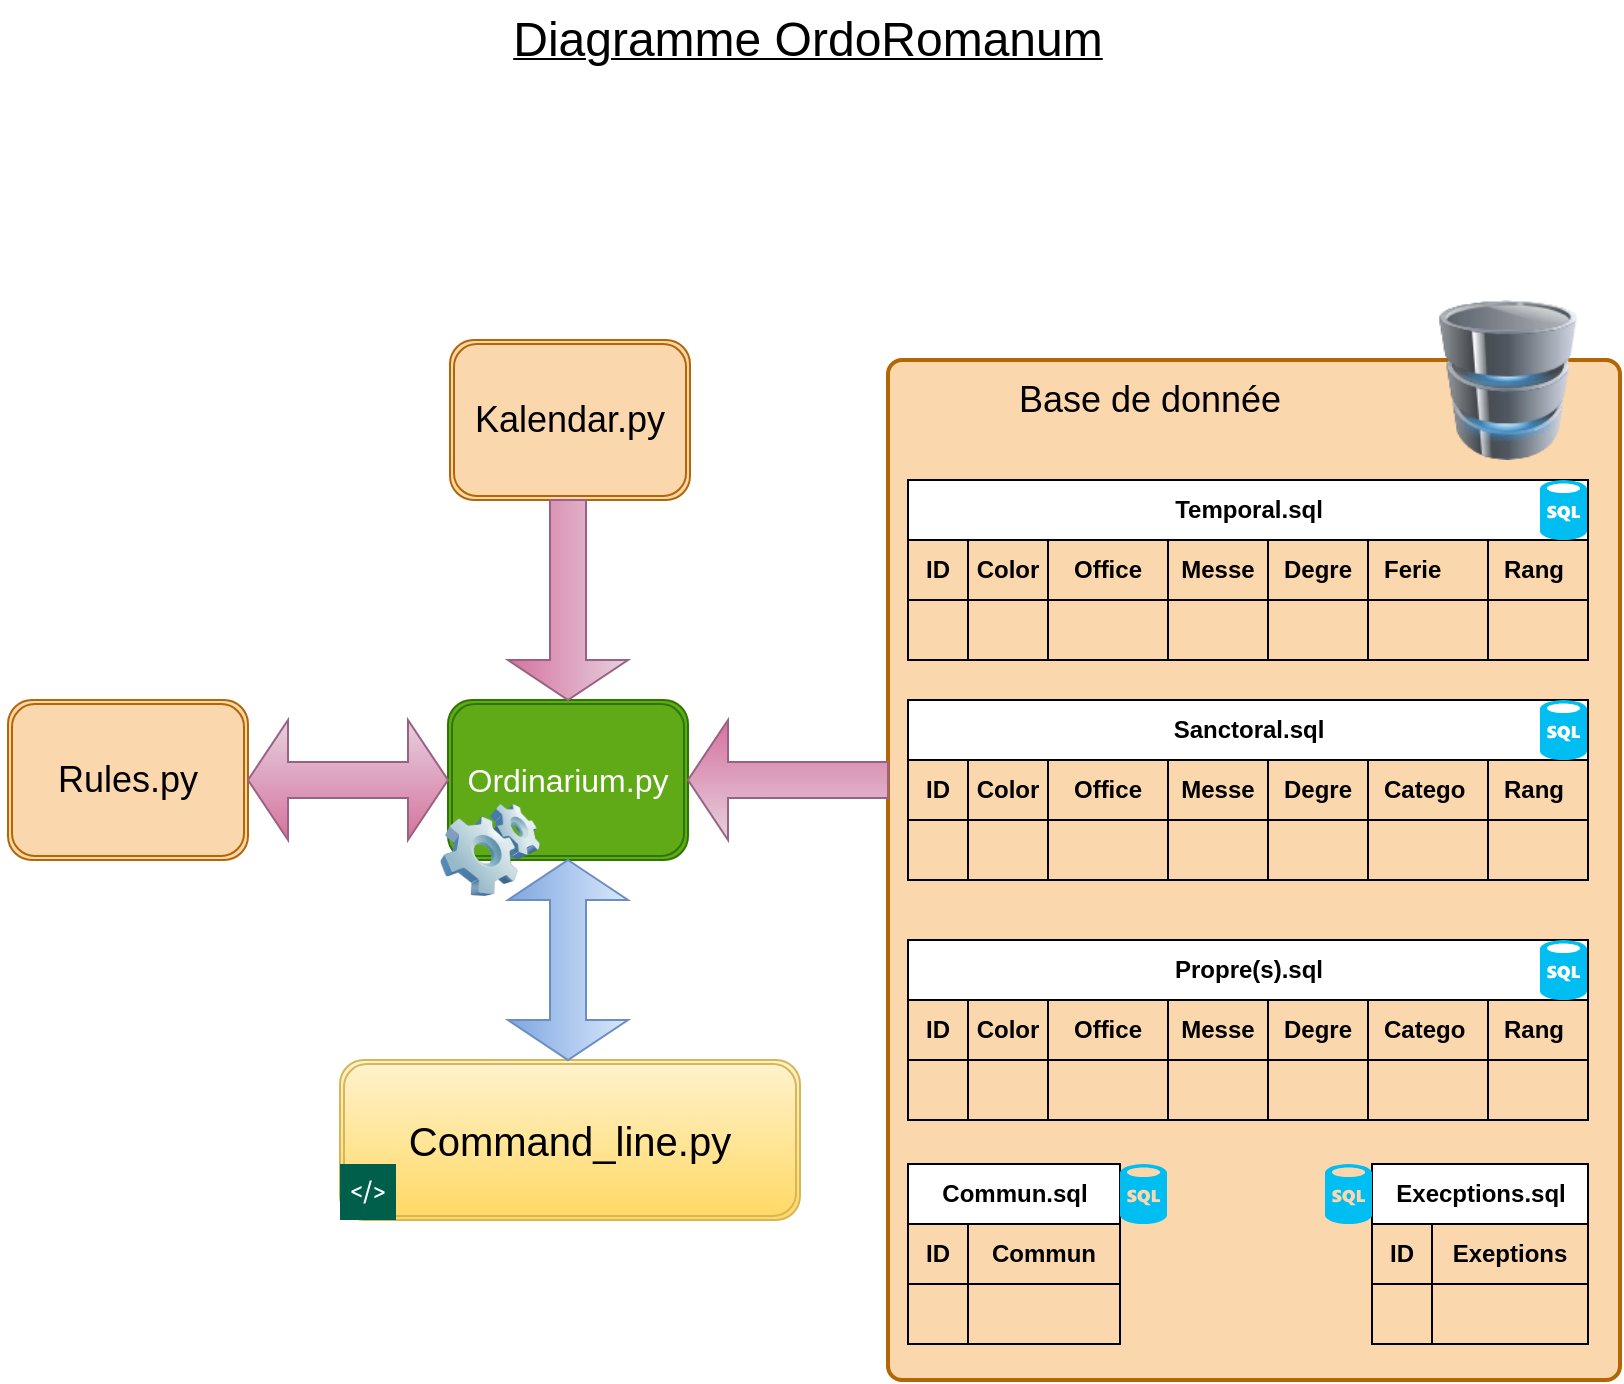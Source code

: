 <mxfile version="24.2.3" type="device">
  <diagram name="Page-1" id="G6x0WOV39ZBXIUZRI9H8">
    <mxGraphModel dx="836" dy="548" grid="1" gridSize="10" guides="1" tooltips="1" connect="1" arrows="1" fold="1" page="1" pageScale="1" pageWidth="827" pageHeight="1169" math="0" shadow="0">
      <root>
        <mxCell id="0" />
        <mxCell id="1" parent="0" />
        <mxCell id="juEXA-RkgmxCGY5cQzQH-128" value="" style="rounded=1;whiteSpace=wrap;html=1;absoluteArcSize=1;arcSize=14;strokeWidth=2;fillColor=#fad7ac;strokeColor=#b46504;" vertex="1" parent="1">
          <mxGeometry x="454" y="210" width="366" height="510" as="geometry" />
        </mxCell>
        <mxCell id="juEXA-RkgmxCGY5cQzQH-1" value="Temporal.sql" style="shape=table;startSize=30;container=1;collapsible=1;childLayout=tableLayout;fixedRows=1;rowLines=0;fontStyle=1;align=center;resizeLast=1;html=1;" vertex="1" parent="1">
          <mxGeometry x="464" y="270" width="340" height="90" as="geometry" />
        </mxCell>
        <mxCell id="juEXA-RkgmxCGY5cQzQH-2" value="" style="shape=tableRow;horizontal=0;startSize=0;swimlaneHead=0;swimlaneBody=0;fillColor=none;collapsible=0;dropTarget=0;points=[[0,0.5],[1,0.5]];portConstraint=eastwest;top=0;left=0;right=0;bottom=1;" vertex="1" parent="juEXA-RkgmxCGY5cQzQH-1">
          <mxGeometry y="30" width="340" height="30" as="geometry" />
        </mxCell>
        <mxCell id="juEXA-RkgmxCGY5cQzQH-3" value="ID" style="shape=partialRectangle;connectable=0;fillColor=none;top=0;left=0;bottom=0;right=0;fontStyle=1;overflow=hidden;whiteSpace=wrap;html=1;" vertex="1" parent="juEXA-RkgmxCGY5cQzQH-2">
          <mxGeometry width="30" height="30" as="geometry">
            <mxRectangle width="30" height="30" as="alternateBounds" />
          </mxGeometry>
        </mxCell>
        <mxCell id="juEXA-RkgmxCGY5cQzQH-22" value="Color" style="shape=partialRectangle;connectable=0;fillColor=none;top=0;left=0;bottom=0;right=0;fontStyle=1;overflow=hidden;whiteSpace=wrap;html=1;" vertex="1" parent="juEXA-RkgmxCGY5cQzQH-2">
          <mxGeometry x="30" width="40" height="30" as="geometry">
            <mxRectangle width="40" height="30" as="alternateBounds" />
          </mxGeometry>
        </mxCell>
        <mxCell id="juEXA-RkgmxCGY5cQzQH-18" value="Office" style="shape=partialRectangle;connectable=0;fillColor=none;top=0;left=0;bottom=0;right=0;fontStyle=1;overflow=hidden;whiteSpace=wrap;html=1;" vertex="1" parent="juEXA-RkgmxCGY5cQzQH-2">
          <mxGeometry x="70" width="60" height="30" as="geometry">
            <mxRectangle width="60" height="30" as="alternateBounds" />
          </mxGeometry>
        </mxCell>
        <mxCell id="juEXA-RkgmxCGY5cQzQH-14" value="Messe" style="shape=partialRectangle;connectable=0;fillColor=none;top=0;left=0;bottom=0;right=0;fontStyle=1;overflow=hidden;whiteSpace=wrap;html=1;" vertex="1" parent="juEXA-RkgmxCGY5cQzQH-2">
          <mxGeometry x="130" width="50" height="30" as="geometry">
            <mxRectangle width="50" height="30" as="alternateBounds" />
          </mxGeometry>
        </mxCell>
        <mxCell id="juEXA-RkgmxCGY5cQzQH-4" value="Degre" style="shape=partialRectangle;connectable=0;fillColor=none;top=0;left=0;bottom=0;right=0;align=left;spacingLeft=6;fontStyle=1;overflow=hidden;whiteSpace=wrap;html=1;" vertex="1" parent="juEXA-RkgmxCGY5cQzQH-2">
          <mxGeometry x="180" width="50" height="30" as="geometry">
            <mxRectangle width="50" height="30" as="alternateBounds" />
          </mxGeometry>
        </mxCell>
        <mxCell id="juEXA-RkgmxCGY5cQzQH-51" value="Ferie" style="shape=partialRectangle;connectable=0;fillColor=none;top=0;left=0;bottom=0;right=0;align=left;spacingLeft=6;fontStyle=1;overflow=hidden;whiteSpace=wrap;html=1;" vertex="1" parent="juEXA-RkgmxCGY5cQzQH-2">
          <mxGeometry x="230" width="60" height="30" as="geometry">
            <mxRectangle width="60" height="30" as="alternateBounds" />
          </mxGeometry>
        </mxCell>
        <mxCell id="juEXA-RkgmxCGY5cQzQH-55" value="Rang" style="shape=partialRectangle;connectable=0;fillColor=none;top=0;left=0;bottom=0;right=0;align=left;spacingLeft=6;fontStyle=1;overflow=hidden;whiteSpace=wrap;html=1;" vertex="1" parent="juEXA-RkgmxCGY5cQzQH-2">
          <mxGeometry x="290" width="50" height="30" as="geometry">
            <mxRectangle width="50" height="30" as="alternateBounds" />
          </mxGeometry>
        </mxCell>
        <mxCell id="juEXA-RkgmxCGY5cQzQH-5" value="" style="shape=tableRow;horizontal=0;startSize=0;swimlaneHead=0;swimlaneBody=0;fillColor=none;collapsible=0;dropTarget=0;points=[[0,0.5],[1,0.5]];portConstraint=eastwest;top=0;left=0;right=0;bottom=0;" vertex="1" parent="juEXA-RkgmxCGY5cQzQH-1">
          <mxGeometry y="60" width="340" height="30" as="geometry" />
        </mxCell>
        <mxCell id="juEXA-RkgmxCGY5cQzQH-6" value="" style="shape=partialRectangle;connectable=0;fillColor=none;top=0;left=0;bottom=0;right=0;editable=1;overflow=hidden;whiteSpace=wrap;html=1;" vertex="1" parent="juEXA-RkgmxCGY5cQzQH-5">
          <mxGeometry width="30" height="30" as="geometry">
            <mxRectangle width="30" height="30" as="alternateBounds" />
          </mxGeometry>
        </mxCell>
        <mxCell id="juEXA-RkgmxCGY5cQzQH-23" style="shape=partialRectangle;connectable=0;fillColor=none;top=0;left=0;bottom=0;right=0;editable=1;overflow=hidden;whiteSpace=wrap;html=1;" vertex="1" parent="juEXA-RkgmxCGY5cQzQH-5">
          <mxGeometry x="30" width="40" height="30" as="geometry">
            <mxRectangle width="40" height="30" as="alternateBounds" />
          </mxGeometry>
        </mxCell>
        <mxCell id="juEXA-RkgmxCGY5cQzQH-19" style="shape=partialRectangle;connectable=0;fillColor=none;top=0;left=0;bottom=0;right=0;editable=1;overflow=hidden;whiteSpace=wrap;html=1;" vertex="1" parent="juEXA-RkgmxCGY5cQzQH-5">
          <mxGeometry x="70" width="60" height="30" as="geometry">
            <mxRectangle width="60" height="30" as="alternateBounds" />
          </mxGeometry>
        </mxCell>
        <mxCell id="juEXA-RkgmxCGY5cQzQH-15" style="shape=partialRectangle;connectable=0;fillColor=none;top=0;left=0;bottom=0;right=0;editable=1;overflow=hidden;whiteSpace=wrap;html=1;" vertex="1" parent="juEXA-RkgmxCGY5cQzQH-5">
          <mxGeometry x="130" width="50" height="30" as="geometry">
            <mxRectangle width="50" height="30" as="alternateBounds" />
          </mxGeometry>
        </mxCell>
        <mxCell id="juEXA-RkgmxCGY5cQzQH-7" value="" style="shape=partialRectangle;connectable=0;fillColor=none;top=0;left=0;bottom=0;right=0;align=left;spacingLeft=6;overflow=hidden;whiteSpace=wrap;html=1;" vertex="1" parent="juEXA-RkgmxCGY5cQzQH-5">
          <mxGeometry x="180" width="50" height="30" as="geometry">
            <mxRectangle width="50" height="30" as="alternateBounds" />
          </mxGeometry>
        </mxCell>
        <mxCell id="juEXA-RkgmxCGY5cQzQH-52" style="shape=partialRectangle;connectable=0;fillColor=none;top=0;left=0;bottom=0;right=0;align=left;spacingLeft=6;overflow=hidden;whiteSpace=wrap;html=1;" vertex="1" parent="juEXA-RkgmxCGY5cQzQH-5">
          <mxGeometry x="230" width="60" height="30" as="geometry">
            <mxRectangle width="60" height="30" as="alternateBounds" />
          </mxGeometry>
        </mxCell>
        <mxCell id="juEXA-RkgmxCGY5cQzQH-56" style="shape=partialRectangle;connectable=0;fillColor=none;top=0;left=0;bottom=0;right=0;align=left;spacingLeft=6;overflow=hidden;whiteSpace=wrap;html=1;" vertex="1" parent="juEXA-RkgmxCGY5cQzQH-5">
          <mxGeometry x="290" width="50" height="30" as="geometry">
            <mxRectangle width="50" height="30" as="alternateBounds" />
          </mxGeometry>
        </mxCell>
        <mxCell id="juEXA-RkgmxCGY5cQzQH-59" value="Sanctoral.sql" style="shape=table;startSize=30;container=1;collapsible=1;childLayout=tableLayout;fixedRows=1;rowLines=0;fontStyle=1;align=center;resizeLast=1;html=1;" vertex="1" parent="1">
          <mxGeometry x="464" y="380" width="340" height="90" as="geometry" />
        </mxCell>
        <mxCell id="juEXA-RkgmxCGY5cQzQH-60" value="" style="shape=tableRow;horizontal=0;startSize=0;swimlaneHead=0;swimlaneBody=0;fillColor=none;collapsible=0;dropTarget=0;points=[[0,0.5],[1,0.5]];portConstraint=eastwest;top=0;left=0;right=0;bottom=1;" vertex="1" parent="juEXA-RkgmxCGY5cQzQH-59">
          <mxGeometry y="30" width="340" height="30" as="geometry" />
        </mxCell>
        <mxCell id="juEXA-RkgmxCGY5cQzQH-61" value="ID" style="shape=partialRectangle;connectable=0;fillColor=none;top=0;left=0;bottom=0;right=0;fontStyle=1;overflow=hidden;whiteSpace=wrap;html=1;" vertex="1" parent="juEXA-RkgmxCGY5cQzQH-60">
          <mxGeometry width="30" height="30" as="geometry">
            <mxRectangle width="30" height="30" as="alternateBounds" />
          </mxGeometry>
        </mxCell>
        <mxCell id="juEXA-RkgmxCGY5cQzQH-62" value="Color" style="shape=partialRectangle;connectable=0;fillColor=none;top=0;left=0;bottom=0;right=0;fontStyle=1;overflow=hidden;whiteSpace=wrap;html=1;" vertex="1" parent="juEXA-RkgmxCGY5cQzQH-60">
          <mxGeometry x="30" width="40" height="30" as="geometry">
            <mxRectangle width="40" height="30" as="alternateBounds" />
          </mxGeometry>
        </mxCell>
        <mxCell id="juEXA-RkgmxCGY5cQzQH-63" value="Office" style="shape=partialRectangle;connectable=0;fillColor=none;top=0;left=0;bottom=0;right=0;fontStyle=1;overflow=hidden;whiteSpace=wrap;html=1;" vertex="1" parent="juEXA-RkgmxCGY5cQzQH-60">
          <mxGeometry x="70" width="60" height="30" as="geometry">
            <mxRectangle width="60" height="30" as="alternateBounds" />
          </mxGeometry>
        </mxCell>
        <mxCell id="juEXA-RkgmxCGY5cQzQH-64" value="Messe" style="shape=partialRectangle;connectable=0;fillColor=none;top=0;left=0;bottom=0;right=0;fontStyle=1;overflow=hidden;whiteSpace=wrap;html=1;" vertex="1" parent="juEXA-RkgmxCGY5cQzQH-60">
          <mxGeometry x="130" width="50" height="30" as="geometry">
            <mxRectangle width="50" height="30" as="alternateBounds" />
          </mxGeometry>
        </mxCell>
        <mxCell id="juEXA-RkgmxCGY5cQzQH-65" value="Degre" style="shape=partialRectangle;connectable=0;fillColor=none;top=0;left=0;bottom=0;right=0;align=left;spacingLeft=6;fontStyle=1;overflow=hidden;whiteSpace=wrap;html=1;" vertex="1" parent="juEXA-RkgmxCGY5cQzQH-60">
          <mxGeometry x="180" width="50" height="30" as="geometry">
            <mxRectangle width="50" height="30" as="alternateBounds" />
          </mxGeometry>
        </mxCell>
        <mxCell id="juEXA-RkgmxCGY5cQzQH-66" value="Catego" style="shape=partialRectangle;connectable=0;fillColor=none;top=0;left=0;bottom=0;right=0;align=left;spacingLeft=6;fontStyle=1;overflow=hidden;whiteSpace=wrap;html=1;" vertex="1" parent="juEXA-RkgmxCGY5cQzQH-60">
          <mxGeometry x="230" width="60" height="30" as="geometry">
            <mxRectangle width="60" height="30" as="alternateBounds" />
          </mxGeometry>
        </mxCell>
        <mxCell id="juEXA-RkgmxCGY5cQzQH-67" value="Rang" style="shape=partialRectangle;connectable=0;fillColor=none;top=0;left=0;bottom=0;right=0;align=left;spacingLeft=6;fontStyle=1;overflow=hidden;whiteSpace=wrap;html=1;" vertex="1" parent="juEXA-RkgmxCGY5cQzQH-60">
          <mxGeometry x="290" width="50" height="30" as="geometry">
            <mxRectangle width="50" height="30" as="alternateBounds" />
          </mxGeometry>
        </mxCell>
        <mxCell id="juEXA-RkgmxCGY5cQzQH-76" value="" style="shape=tableRow;horizontal=0;startSize=0;swimlaneHead=0;swimlaneBody=0;fillColor=none;collapsible=0;dropTarget=0;points=[[0,0.5],[1,0.5]];portConstraint=eastwest;top=0;left=0;right=0;bottom=0;" vertex="1" parent="juEXA-RkgmxCGY5cQzQH-59">
          <mxGeometry y="60" width="340" height="30" as="geometry" />
        </mxCell>
        <mxCell id="juEXA-RkgmxCGY5cQzQH-77" value="" style="shape=partialRectangle;connectable=0;fillColor=none;top=0;left=0;bottom=0;right=0;editable=1;overflow=hidden;whiteSpace=wrap;html=1;" vertex="1" parent="juEXA-RkgmxCGY5cQzQH-76">
          <mxGeometry width="30" height="30" as="geometry">
            <mxRectangle width="30" height="30" as="alternateBounds" />
          </mxGeometry>
        </mxCell>
        <mxCell id="juEXA-RkgmxCGY5cQzQH-78" style="shape=partialRectangle;connectable=0;fillColor=none;top=0;left=0;bottom=0;right=0;editable=1;overflow=hidden;whiteSpace=wrap;html=1;" vertex="1" parent="juEXA-RkgmxCGY5cQzQH-76">
          <mxGeometry x="30" width="40" height="30" as="geometry">
            <mxRectangle width="40" height="30" as="alternateBounds" />
          </mxGeometry>
        </mxCell>
        <mxCell id="juEXA-RkgmxCGY5cQzQH-79" style="shape=partialRectangle;connectable=0;fillColor=none;top=0;left=0;bottom=0;right=0;editable=1;overflow=hidden;whiteSpace=wrap;html=1;" vertex="1" parent="juEXA-RkgmxCGY5cQzQH-76">
          <mxGeometry x="70" width="60" height="30" as="geometry">
            <mxRectangle width="60" height="30" as="alternateBounds" />
          </mxGeometry>
        </mxCell>
        <mxCell id="juEXA-RkgmxCGY5cQzQH-80" style="shape=partialRectangle;connectable=0;fillColor=none;top=0;left=0;bottom=0;right=0;editable=1;overflow=hidden;whiteSpace=wrap;html=1;" vertex="1" parent="juEXA-RkgmxCGY5cQzQH-76">
          <mxGeometry x="130" width="50" height="30" as="geometry">
            <mxRectangle width="50" height="30" as="alternateBounds" />
          </mxGeometry>
        </mxCell>
        <mxCell id="juEXA-RkgmxCGY5cQzQH-81" value="" style="shape=partialRectangle;connectable=0;fillColor=none;top=0;left=0;bottom=0;right=0;align=left;spacingLeft=6;overflow=hidden;whiteSpace=wrap;html=1;" vertex="1" parent="juEXA-RkgmxCGY5cQzQH-76">
          <mxGeometry x="180" width="50" height="30" as="geometry">
            <mxRectangle width="50" height="30" as="alternateBounds" />
          </mxGeometry>
        </mxCell>
        <mxCell id="juEXA-RkgmxCGY5cQzQH-82" style="shape=partialRectangle;connectable=0;fillColor=none;top=0;left=0;bottom=0;right=0;align=left;spacingLeft=6;overflow=hidden;whiteSpace=wrap;html=1;" vertex="1" parent="juEXA-RkgmxCGY5cQzQH-76">
          <mxGeometry x="230" width="60" height="30" as="geometry">
            <mxRectangle width="60" height="30" as="alternateBounds" />
          </mxGeometry>
        </mxCell>
        <mxCell id="juEXA-RkgmxCGY5cQzQH-83" style="shape=partialRectangle;connectable=0;fillColor=none;top=0;left=0;bottom=0;right=0;align=left;spacingLeft=6;overflow=hidden;whiteSpace=wrap;html=1;" vertex="1" parent="juEXA-RkgmxCGY5cQzQH-76">
          <mxGeometry x="290" width="50" height="30" as="geometry">
            <mxRectangle width="50" height="30" as="alternateBounds" />
          </mxGeometry>
        </mxCell>
        <mxCell id="juEXA-RkgmxCGY5cQzQH-92" value="Propre(s).sql" style="shape=table;startSize=30;container=1;collapsible=1;childLayout=tableLayout;fixedRows=1;rowLines=0;fontStyle=1;align=center;resizeLast=1;html=1;" vertex="1" parent="1">
          <mxGeometry x="464" y="500" width="340" height="90" as="geometry" />
        </mxCell>
        <mxCell id="juEXA-RkgmxCGY5cQzQH-93" value="" style="shape=tableRow;horizontal=0;startSize=0;swimlaneHead=0;swimlaneBody=0;fillColor=none;collapsible=0;dropTarget=0;points=[[0,0.5],[1,0.5]];portConstraint=eastwest;top=0;left=0;right=0;bottom=1;" vertex="1" parent="juEXA-RkgmxCGY5cQzQH-92">
          <mxGeometry y="30" width="340" height="30" as="geometry" />
        </mxCell>
        <mxCell id="juEXA-RkgmxCGY5cQzQH-94" value="ID" style="shape=partialRectangle;connectable=0;fillColor=none;top=0;left=0;bottom=0;right=0;fontStyle=1;overflow=hidden;whiteSpace=wrap;html=1;" vertex="1" parent="juEXA-RkgmxCGY5cQzQH-93">
          <mxGeometry width="30" height="30" as="geometry">
            <mxRectangle width="30" height="30" as="alternateBounds" />
          </mxGeometry>
        </mxCell>
        <mxCell id="juEXA-RkgmxCGY5cQzQH-95" value="Color" style="shape=partialRectangle;connectable=0;fillColor=none;top=0;left=0;bottom=0;right=0;fontStyle=1;overflow=hidden;whiteSpace=wrap;html=1;" vertex="1" parent="juEXA-RkgmxCGY5cQzQH-93">
          <mxGeometry x="30" width="40" height="30" as="geometry">
            <mxRectangle width="40" height="30" as="alternateBounds" />
          </mxGeometry>
        </mxCell>
        <mxCell id="juEXA-RkgmxCGY5cQzQH-96" value="Office" style="shape=partialRectangle;connectable=0;fillColor=none;top=0;left=0;bottom=0;right=0;fontStyle=1;overflow=hidden;whiteSpace=wrap;html=1;" vertex="1" parent="juEXA-RkgmxCGY5cQzQH-93">
          <mxGeometry x="70" width="60" height="30" as="geometry">
            <mxRectangle width="60" height="30" as="alternateBounds" />
          </mxGeometry>
        </mxCell>
        <mxCell id="juEXA-RkgmxCGY5cQzQH-97" value="Messe" style="shape=partialRectangle;connectable=0;fillColor=none;top=0;left=0;bottom=0;right=0;fontStyle=1;overflow=hidden;whiteSpace=wrap;html=1;" vertex="1" parent="juEXA-RkgmxCGY5cQzQH-93">
          <mxGeometry x="130" width="50" height="30" as="geometry">
            <mxRectangle width="50" height="30" as="alternateBounds" />
          </mxGeometry>
        </mxCell>
        <mxCell id="juEXA-RkgmxCGY5cQzQH-98" value="Degre" style="shape=partialRectangle;connectable=0;fillColor=none;top=0;left=0;bottom=0;right=0;align=left;spacingLeft=6;fontStyle=1;overflow=hidden;whiteSpace=wrap;html=1;" vertex="1" parent="juEXA-RkgmxCGY5cQzQH-93">
          <mxGeometry x="180" width="50" height="30" as="geometry">
            <mxRectangle width="50" height="30" as="alternateBounds" />
          </mxGeometry>
        </mxCell>
        <mxCell id="juEXA-RkgmxCGY5cQzQH-99" value="Catego" style="shape=partialRectangle;connectable=0;fillColor=none;top=0;left=0;bottom=0;right=0;align=left;spacingLeft=6;fontStyle=1;overflow=hidden;whiteSpace=wrap;html=1;" vertex="1" parent="juEXA-RkgmxCGY5cQzQH-93">
          <mxGeometry x="230" width="60" height="30" as="geometry">
            <mxRectangle width="60" height="30" as="alternateBounds" />
          </mxGeometry>
        </mxCell>
        <mxCell id="juEXA-RkgmxCGY5cQzQH-100" value="Rang" style="shape=partialRectangle;connectable=0;fillColor=none;top=0;left=0;bottom=0;right=0;align=left;spacingLeft=6;fontStyle=1;overflow=hidden;whiteSpace=wrap;html=1;" vertex="1" parent="juEXA-RkgmxCGY5cQzQH-93">
          <mxGeometry x="290" width="50" height="30" as="geometry">
            <mxRectangle width="50" height="30" as="alternateBounds" />
          </mxGeometry>
        </mxCell>
        <mxCell id="juEXA-RkgmxCGY5cQzQH-101" value="" style="shape=tableRow;horizontal=0;startSize=0;swimlaneHead=0;swimlaneBody=0;fillColor=none;collapsible=0;dropTarget=0;points=[[0,0.5],[1,0.5]];portConstraint=eastwest;top=0;left=0;right=0;bottom=0;" vertex="1" parent="juEXA-RkgmxCGY5cQzQH-92">
          <mxGeometry y="60" width="340" height="30" as="geometry" />
        </mxCell>
        <mxCell id="juEXA-RkgmxCGY5cQzQH-102" value="" style="shape=partialRectangle;connectable=0;fillColor=none;top=0;left=0;bottom=0;right=0;editable=1;overflow=hidden;whiteSpace=wrap;html=1;" vertex="1" parent="juEXA-RkgmxCGY5cQzQH-101">
          <mxGeometry width="30" height="30" as="geometry">
            <mxRectangle width="30" height="30" as="alternateBounds" />
          </mxGeometry>
        </mxCell>
        <mxCell id="juEXA-RkgmxCGY5cQzQH-103" style="shape=partialRectangle;connectable=0;fillColor=none;top=0;left=0;bottom=0;right=0;editable=1;overflow=hidden;whiteSpace=wrap;html=1;" vertex="1" parent="juEXA-RkgmxCGY5cQzQH-101">
          <mxGeometry x="30" width="40" height="30" as="geometry">
            <mxRectangle width="40" height="30" as="alternateBounds" />
          </mxGeometry>
        </mxCell>
        <mxCell id="juEXA-RkgmxCGY5cQzQH-104" style="shape=partialRectangle;connectable=0;fillColor=none;top=0;left=0;bottom=0;right=0;editable=1;overflow=hidden;whiteSpace=wrap;html=1;" vertex="1" parent="juEXA-RkgmxCGY5cQzQH-101">
          <mxGeometry x="70" width="60" height="30" as="geometry">
            <mxRectangle width="60" height="30" as="alternateBounds" />
          </mxGeometry>
        </mxCell>
        <mxCell id="juEXA-RkgmxCGY5cQzQH-105" style="shape=partialRectangle;connectable=0;fillColor=none;top=0;left=0;bottom=0;right=0;editable=1;overflow=hidden;whiteSpace=wrap;html=1;" vertex="1" parent="juEXA-RkgmxCGY5cQzQH-101">
          <mxGeometry x="130" width="50" height="30" as="geometry">
            <mxRectangle width="50" height="30" as="alternateBounds" />
          </mxGeometry>
        </mxCell>
        <mxCell id="juEXA-RkgmxCGY5cQzQH-106" value="" style="shape=partialRectangle;connectable=0;fillColor=none;top=0;left=0;bottom=0;right=0;align=left;spacingLeft=6;overflow=hidden;whiteSpace=wrap;html=1;" vertex="1" parent="juEXA-RkgmxCGY5cQzQH-101">
          <mxGeometry x="180" width="50" height="30" as="geometry">
            <mxRectangle width="50" height="30" as="alternateBounds" />
          </mxGeometry>
        </mxCell>
        <mxCell id="juEXA-RkgmxCGY5cQzQH-107" style="shape=partialRectangle;connectable=0;fillColor=none;top=0;left=0;bottom=0;right=0;align=left;spacingLeft=6;overflow=hidden;whiteSpace=wrap;html=1;" vertex="1" parent="juEXA-RkgmxCGY5cQzQH-101">
          <mxGeometry x="230" width="60" height="30" as="geometry">
            <mxRectangle width="60" height="30" as="alternateBounds" />
          </mxGeometry>
        </mxCell>
        <mxCell id="juEXA-RkgmxCGY5cQzQH-108" style="shape=partialRectangle;connectable=0;fillColor=none;top=0;left=0;bottom=0;right=0;align=left;spacingLeft=6;overflow=hidden;whiteSpace=wrap;html=1;" vertex="1" parent="juEXA-RkgmxCGY5cQzQH-101">
          <mxGeometry x="290" width="50" height="30" as="geometry">
            <mxRectangle width="50" height="30" as="alternateBounds" />
          </mxGeometry>
        </mxCell>
        <mxCell id="juEXA-RkgmxCGY5cQzQH-129" value="&lt;font style=&quot;font-size: 18px;&quot;&gt;Kalendar.py&lt;/font&gt;" style="shape=ext;double=1;rounded=1;whiteSpace=wrap;html=1;fillColor=#fad7ac;strokeColor=#b46504;" vertex="1" parent="1">
          <mxGeometry x="235" y="200" width="120" height="80" as="geometry" />
        </mxCell>
        <mxCell id="juEXA-RkgmxCGY5cQzQH-130" value="&lt;font style=&quot;font-size: 16px;&quot;&gt;Ordinarium.py&lt;/font&gt;" style="shape=ext;double=1;rounded=1;whiteSpace=wrap;html=1;fillColor=#60a917;strokeColor=#2D7600;fontColor=#ffffff;" vertex="1" parent="1">
          <mxGeometry x="234" y="380" width="120" height="80" as="geometry" />
        </mxCell>
        <mxCell id="juEXA-RkgmxCGY5cQzQH-131" value="&lt;font style=&quot;font-size: 20px;&quot;&gt;Command_line.py&lt;/font&gt;" style="shape=ext;double=1;rounded=1;whiteSpace=wrap;html=1;fillColor=#fff2cc;gradientColor=#ffd966;strokeColor=#d6b656;" vertex="1" parent="1">
          <mxGeometry x="180" y="560" width="230" height="80" as="geometry" />
        </mxCell>
        <mxCell id="juEXA-RkgmxCGY5cQzQH-132" value="" style="shape=doubleArrow;whiteSpace=wrap;html=1;rotation=90;fillColor=#dae8fc;gradientColor=#7ea6e0;strokeColor=#6c8ebf;" vertex="1" parent="1">
          <mxGeometry x="244" y="480" width="100" height="60" as="geometry" />
        </mxCell>
        <mxCell id="juEXA-RkgmxCGY5cQzQH-133" value="" style="shape=singleArrow;direction=west;whiteSpace=wrap;html=1;fillColor=#e6d0de;gradientColor=#d5739d;strokeColor=#996185;" vertex="1" parent="1">
          <mxGeometry x="354" y="390" width="100" height="60" as="geometry" />
        </mxCell>
        <mxCell id="juEXA-RkgmxCGY5cQzQH-134" value="" style="shape=singleArrow;direction=south;whiteSpace=wrap;html=1;fillColor=#e6d0de;gradientColor=#d5739d;strokeColor=#996185;" vertex="1" parent="1">
          <mxGeometry x="264" y="280" width="60" height="100" as="geometry" />
        </mxCell>
        <mxCell id="juEXA-RkgmxCGY5cQzQH-135" value="&lt;font style=&quot;font-size: 18px;&quot;&gt;Rules.py&lt;/font&gt;" style="shape=ext;double=1;rounded=1;whiteSpace=wrap;html=1;fillColor=#fad7ac;strokeColor=#b46504;" vertex="1" parent="1">
          <mxGeometry x="14" y="380" width="120" height="80" as="geometry" />
        </mxCell>
        <mxCell id="juEXA-RkgmxCGY5cQzQH-136" value="" style="shape=doubleArrow;whiteSpace=wrap;html=1;fillColor=#e6d0de;gradientColor=#d5739d;strokeColor=#996185;" vertex="1" parent="1">
          <mxGeometry x="134" y="390" width="100" height="60" as="geometry" />
        </mxCell>
        <mxCell id="juEXA-RkgmxCGY5cQzQH-138" value="" style="image;html=1;image=img/lib/clip_art/computers/Database_128x128.png" vertex="1" parent="1">
          <mxGeometry x="724" y="180" width="80" height="80" as="geometry" />
        </mxCell>
        <mxCell id="juEXA-RkgmxCGY5cQzQH-139" value="" style="image;html=1;image=img/lib/clip_art/computers/Software_128x128.png" vertex="1" parent="1">
          <mxGeometry x="230" y="430" width="50" height="50" as="geometry" />
        </mxCell>
        <mxCell id="juEXA-RkgmxCGY5cQzQH-141" value="" style="sketch=0;pointerEvents=1;shadow=0;dashed=0;html=1;strokeColor=none;fillColor=#005F4B;labelPosition=center;verticalLabelPosition=bottom;verticalAlign=top;align=center;outlineConnect=0;shape=mxgraph.veeam2.command_line;" vertex="1" parent="1">
          <mxGeometry x="180" y="612" width="28.0" height="28.0" as="geometry" />
        </mxCell>
        <mxCell id="juEXA-RkgmxCGY5cQzQH-142" value="" style="shape=image;html=1;verticalAlign=top;verticalLabelPosition=bottom;labelBackgroundColor=#ffffff;imageAspect=0;aspect=fixed;image=https://cdn1.iconfinder.com/data/icons/ionicons-fill-vol-2/512/logo-python-128.png" vertex="1" parent="1">
          <mxGeometry x="230" y="190" width="40" height="40" as="geometry" />
        </mxCell>
        <mxCell id="juEXA-RkgmxCGY5cQzQH-143" value="" style="shape=image;html=1;verticalAlign=top;verticalLabelPosition=bottom;labelBackgroundColor=#ffffff;imageAspect=0;aspect=fixed;image=https://cdn1.iconfinder.com/data/icons/ionicons-fill-vol-2/512/logo-python-128.png" vertex="1" parent="1">
          <mxGeometry x="10" y="370" width="40" height="40" as="geometry" />
        </mxCell>
        <mxCell id="juEXA-RkgmxCGY5cQzQH-144" value="" style="shape=image;html=1;verticalAlign=top;verticalLabelPosition=bottom;labelBackgroundColor=#ffffff;imageAspect=0;aspect=fixed;image=https://cdn1.iconfinder.com/data/icons/ionicons-fill-vol-2/512/logo-python-128.png" vertex="1" parent="1">
          <mxGeometry x="230" y="370" width="40" height="40" as="geometry" />
        </mxCell>
        <mxCell id="juEXA-RkgmxCGY5cQzQH-146" value="Commun.sql" style="shape=table;startSize=30;container=1;collapsible=1;childLayout=tableLayout;fixedRows=1;rowLines=0;fontStyle=1;align=center;resizeLast=1;html=1;" vertex="1" parent="1">
          <mxGeometry x="464" y="612" width="106" height="90" as="geometry" />
        </mxCell>
        <mxCell id="juEXA-RkgmxCGY5cQzQH-147" value="" style="shape=tableRow;horizontal=0;startSize=0;swimlaneHead=0;swimlaneBody=0;fillColor=none;collapsible=0;dropTarget=0;points=[[0,0.5],[1,0.5]];portConstraint=eastwest;top=0;left=0;right=0;bottom=1;" vertex="1" parent="juEXA-RkgmxCGY5cQzQH-146">
          <mxGeometry y="30" width="106" height="30" as="geometry" />
        </mxCell>
        <mxCell id="juEXA-RkgmxCGY5cQzQH-148" value="ID" style="shape=partialRectangle;connectable=0;fillColor=none;top=0;left=0;bottom=0;right=0;fontStyle=1;overflow=hidden;whiteSpace=wrap;html=1;" vertex="1" parent="juEXA-RkgmxCGY5cQzQH-147">
          <mxGeometry width="30" height="30" as="geometry">
            <mxRectangle width="30" height="30" as="alternateBounds" />
          </mxGeometry>
        </mxCell>
        <mxCell id="juEXA-RkgmxCGY5cQzQH-149" value="Commun" style="shape=partialRectangle;connectable=0;fillColor=none;top=0;left=0;bottom=0;right=0;fontStyle=1;overflow=hidden;whiteSpace=wrap;html=1;" vertex="1" parent="juEXA-RkgmxCGY5cQzQH-147">
          <mxGeometry x="30" width="76" height="30" as="geometry">
            <mxRectangle width="76" height="30" as="alternateBounds" />
          </mxGeometry>
        </mxCell>
        <mxCell id="juEXA-RkgmxCGY5cQzQH-155" value="" style="shape=tableRow;horizontal=0;startSize=0;swimlaneHead=0;swimlaneBody=0;fillColor=none;collapsible=0;dropTarget=0;points=[[0,0.5],[1,0.5]];portConstraint=eastwest;top=0;left=0;right=0;bottom=0;" vertex="1" parent="juEXA-RkgmxCGY5cQzQH-146">
          <mxGeometry y="60" width="106" height="30" as="geometry" />
        </mxCell>
        <mxCell id="juEXA-RkgmxCGY5cQzQH-156" value="" style="shape=partialRectangle;connectable=0;fillColor=none;top=0;left=0;bottom=0;right=0;editable=1;overflow=hidden;whiteSpace=wrap;html=1;" vertex="1" parent="juEXA-RkgmxCGY5cQzQH-155">
          <mxGeometry width="30" height="30" as="geometry">
            <mxRectangle width="30" height="30" as="alternateBounds" />
          </mxGeometry>
        </mxCell>
        <mxCell id="juEXA-RkgmxCGY5cQzQH-157" style="shape=partialRectangle;connectable=0;fillColor=none;top=0;left=0;bottom=0;right=0;editable=1;overflow=hidden;whiteSpace=wrap;html=1;" vertex="1" parent="juEXA-RkgmxCGY5cQzQH-155">
          <mxGeometry x="30" width="76" height="30" as="geometry">
            <mxRectangle width="76" height="30" as="alternateBounds" />
          </mxGeometry>
        </mxCell>
        <mxCell id="juEXA-RkgmxCGY5cQzQH-163" value="Execptions&lt;span style=&quot;background-color: initial;&quot;&gt;.sql&lt;/span&gt;" style="shape=table;startSize=30;container=1;collapsible=1;childLayout=tableLayout;fixedRows=1;rowLines=0;fontStyle=1;align=center;resizeLast=1;html=1;" vertex="1" parent="1">
          <mxGeometry x="696" y="612" width="108" height="90" as="geometry" />
        </mxCell>
        <mxCell id="juEXA-RkgmxCGY5cQzQH-164" value="" style="shape=tableRow;horizontal=0;startSize=0;swimlaneHead=0;swimlaneBody=0;fillColor=none;collapsible=0;dropTarget=0;points=[[0,0.5],[1,0.5]];portConstraint=eastwest;top=0;left=0;right=0;bottom=1;" vertex="1" parent="juEXA-RkgmxCGY5cQzQH-163">
          <mxGeometry y="30" width="108" height="30" as="geometry" />
        </mxCell>
        <mxCell id="juEXA-RkgmxCGY5cQzQH-165" value="ID" style="shape=partialRectangle;connectable=0;fillColor=none;top=0;left=0;bottom=0;right=0;fontStyle=1;overflow=hidden;whiteSpace=wrap;html=1;" vertex="1" parent="juEXA-RkgmxCGY5cQzQH-164">
          <mxGeometry width="30" height="30" as="geometry">
            <mxRectangle width="30" height="30" as="alternateBounds" />
          </mxGeometry>
        </mxCell>
        <mxCell id="juEXA-RkgmxCGY5cQzQH-166" value="Exeptions" style="shape=partialRectangle;connectable=0;fillColor=none;top=0;left=0;bottom=0;right=0;fontStyle=1;overflow=hidden;whiteSpace=wrap;html=1;" vertex="1" parent="juEXA-RkgmxCGY5cQzQH-164">
          <mxGeometry x="30" width="78" height="30" as="geometry">
            <mxRectangle width="78" height="30" as="alternateBounds" />
          </mxGeometry>
        </mxCell>
        <mxCell id="juEXA-RkgmxCGY5cQzQH-172" value="" style="shape=tableRow;horizontal=0;startSize=0;swimlaneHead=0;swimlaneBody=0;fillColor=none;collapsible=0;dropTarget=0;points=[[0,0.5],[1,0.5]];portConstraint=eastwest;top=0;left=0;right=0;bottom=0;" vertex="1" parent="juEXA-RkgmxCGY5cQzQH-163">
          <mxGeometry y="60" width="108" height="30" as="geometry" />
        </mxCell>
        <mxCell id="juEXA-RkgmxCGY5cQzQH-173" value="" style="shape=partialRectangle;connectable=0;fillColor=none;top=0;left=0;bottom=0;right=0;editable=1;overflow=hidden;whiteSpace=wrap;html=1;" vertex="1" parent="juEXA-RkgmxCGY5cQzQH-172">
          <mxGeometry width="30" height="30" as="geometry">
            <mxRectangle width="30" height="30" as="alternateBounds" />
          </mxGeometry>
        </mxCell>
        <mxCell id="juEXA-RkgmxCGY5cQzQH-174" style="shape=partialRectangle;connectable=0;fillColor=none;top=0;left=0;bottom=0;right=0;editable=1;overflow=hidden;whiteSpace=wrap;html=1;" vertex="1" parent="juEXA-RkgmxCGY5cQzQH-172">
          <mxGeometry x="30" width="78" height="30" as="geometry">
            <mxRectangle width="78" height="30" as="alternateBounds" />
          </mxGeometry>
        </mxCell>
        <mxCell id="juEXA-RkgmxCGY5cQzQH-180" value="" style="shape=image;html=1;verticalAlign=top;verticalLabelPosition=bottom;labelBackgroundColor=#ffffff;imageAspect=0;aspect=fixed;image=https://cdn1.iconfinder.com/data/icons/ionicons-fill-vol-2/512/logo-python-128.png" vertex="1" parent="1">
          <mxGeometry x="174" y="550" width="40" height="40" as="geometry" />
        </mxCell>
        <mxCell id="juEXA-RkgmxCGY5cQzQH-182" value="&lt;u&gt;&lt;font style=&quot;font-size: 24px;&quot;&gt;Diagramme OrdoRomanum&lt;/font&gt;&lt;/u&gt;" style="text;html=1;align=center;verticalAlign=middle;whiteSpace=wrap;rounded=0;" vertex="1" parent="1">
          <mxGeometry x="246" y="30" width="336" height="40" as="geometry" />
        </mxCell>
        <mxCell id="juEXA-RkgmxCGY5cQzQH-183" value="" style="verticalLabelPosition=bottom;html=1;verticalAlign=top;align=center;strokeColor=none;fillColor=#00BEF2;shape=mxgraph.azure.sql_database;" vertex="1" parent="1">
          <mxGeometry x="780" y="500" width="23.5" height="30" as="geometry" />
        </mxCell>
        <mxCell id="juEXA-RkgmxCGY5cQzQH-184" value="" style="verticalLabelPosition=bottom;html=1;verticalAlign=top;align=center;strokeColor=none;fillColor=#00BEF2;shape=mxgraph.azure.sql_database;" vertex="1" parent="1">
          <mxGeometry x="780" y="380" width="23.5" height="30" as="geometry" />
        </mxCell>
        <mxCell id="juEXA-RkgmxCGY5cQzQH-185" value="" style="verticalLabelPosition=bottom;html=1;verticalAlign=top;align=center;strokeColor=none;fillColor=#00BEF2;shape=mxgraph.azure.sql_database;" vertex="1" parent="1">
          <mxGeometry x="570" y="612" width="23.5" height="30" as="geometry" />
        </mxCell>
        <mxCell id="juEXA-RkgmxCGY5cQzQH-186" value="" style="verticalLabelPosition=bottom;html=1;verticalAlign=top;align=center;strokeColor=none;fillColor=#00BEF2;shape=mxgraph.azure.sql_database;" vertex="1" parent="1">
          <mxGeometry x="672.5" y="612" width="23.5" height="30" as="geometry" />
        </mxCell>
        <mxCell id="juEXA-RkgmxCGY5cQzQH-187" value="" style="verticalLabelPosition=bottom;html=1;verticalAlign=top;align=center;strokeColor=none;fillColor=#00BEF2;shape=mxgraph.azure.sql_database;" vertex="1" parent="1">
          <mxGeometry x="780" y="270" width="23.5" height="30" as="geometry" />
        </mxCell>
        <mxCell id="juEXA-RkgmxCGY5cQzQH-188" value="&lt;font style=&quot;font-size: 18px;&quot;&gt;Base de donnée&lt;/font&gt;" style="text;html=1;align=center;verticalAlign=middle;whiteSpace=wrap;rounded=0;" vertex="1" parent="1">
          <mxGeometry x="500" y="220" width="170" height="20" as="geometry" />
        </mxCell>
      </root>
    </mxGraphModel>
  </diagram>
</mxfile>
